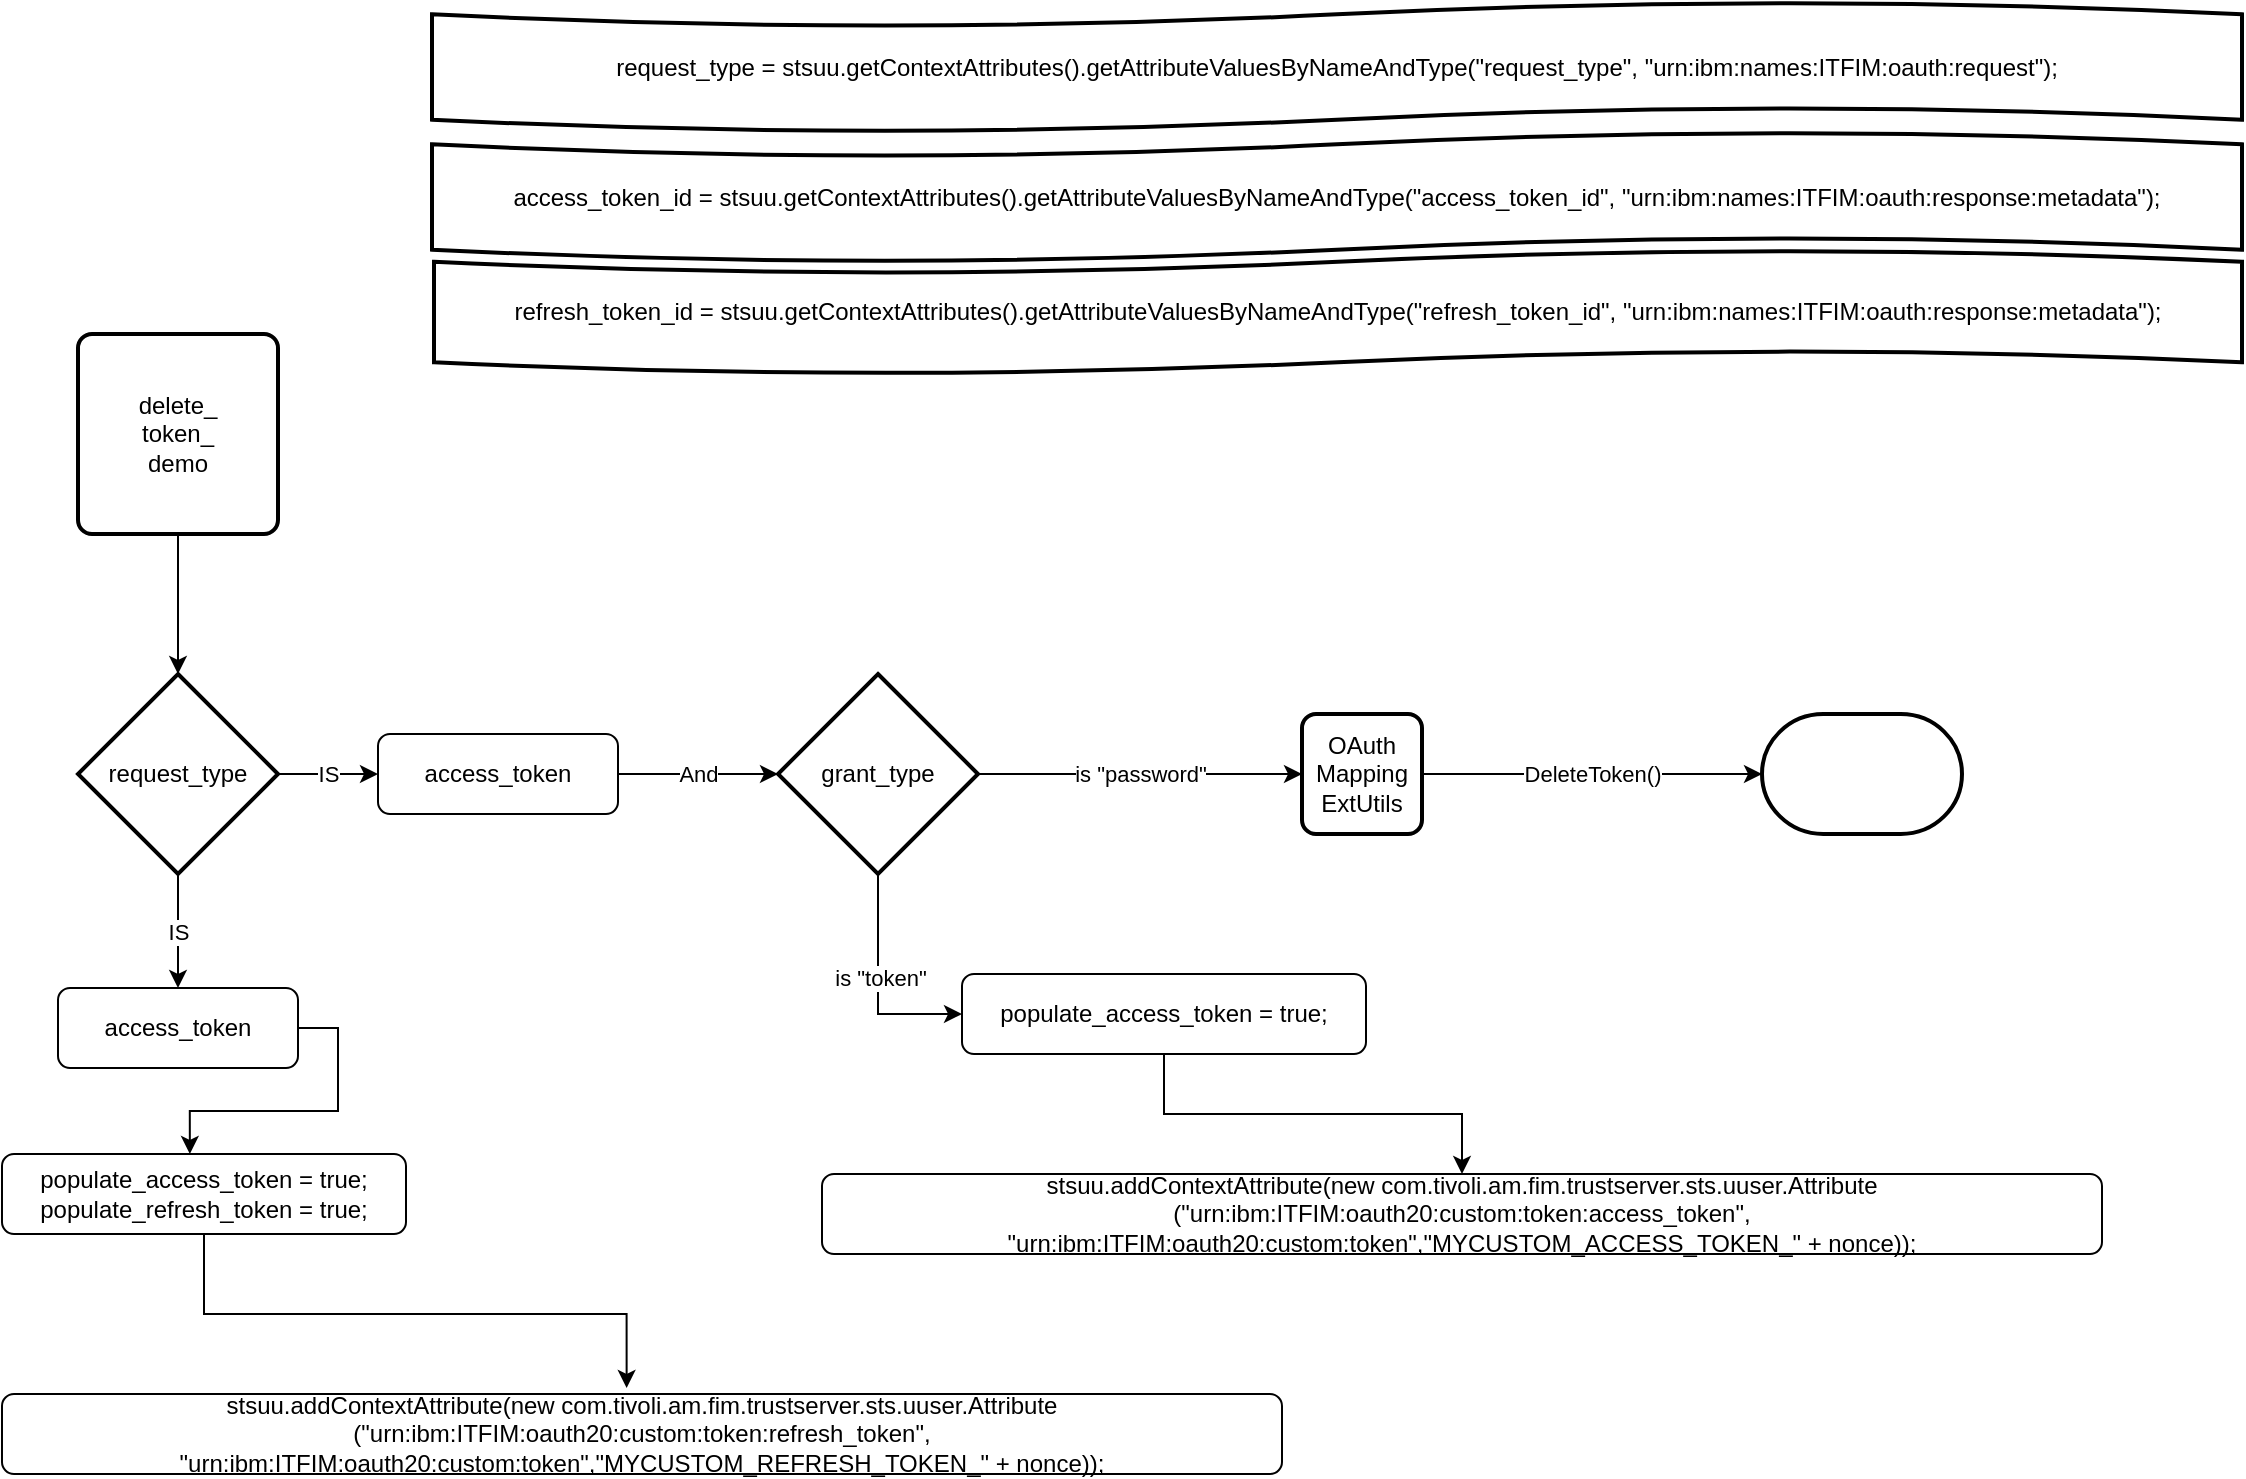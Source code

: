 <mxfile version="20.8.18" type="github">
  <diagram id="C5RBs43oDa-KdzZeNtuy" name="Page-1">
    <mxGraphModel dx="1434" dy="788" grid="1" gridSize="10" guides="1" tooltips="1" connect="1" arrows="1" fold="1" page="1" pageScale="1" pageWidth="827" pageHeight="1169" math="0" shadow="0">
      <root>
        <mxCell id="WIyWlLk6GJQsqaUBKTNV-0" />
        <mxCell id="WIyWlLk6GJQsqaUBKTNV-1" parent="WIyWlLk6GJQsqaUBKTNV-0" />
        <mxCell id="8u9az_-6E9huGCgLwTI3-13" value="IS" style="edgeStyle=orthogonalEdgeStyle;rounded=0;orthogonalLoop=1;jettySize=auto;html=1;entryX=0;entryY=0.5;entryDx=0;entryDy=0;" parent="WIyWlLk6GJQsqaUBKTNV-1" source="8u9az_-6E9huGCgLwTI3-10" target="8u9az_-6E9huGCgLwTI3-12" edge="1">
          <mxGeometry relative="1" as="geometry" />
        </mxCell>
        <mxCell id="_euS-0L5MUva1uoUSyzm-1" value="IS" style="edgeStyle=orthogonalEdgeStyle;rounded=0;orthogonalLoop=1;jettySize=auto;html=1;" parent="WIyWlLk6GJQsqaUBKTNV-1" source="8u9az_-6E9huGCgLwTI3-10" target="_euS-0L5MUva1uoUSyzm-0" edge="1">
          <mxGeometry relative="1" as="geometry" />
        </mxCell>
        <mxCell id="8u9az_-6E9huGCgLwTI3-10" value="request_type" style="strokeWidth=2;html=1;shape=mxgraph.flowchart.decision;whiteSpace=wrap;" parent="WIyWlLk6GJQsqaUBKTNV-1" vertex="1">
          <mxGeometry x="108" y="490" width="100" height="100" as="geometry" />
        </mxCell>
        <mxCell id="8u9az_-6E9huGCgLwTI3-15" value="And" style="edgeStyle=orthogonalEdgeStyle;rounded=0;orthogonalLoop=1;jettySize=auto;html=1;" parent="WIyWlLk6GJQsqaUBKTNV-1" source="8u9az_-6E9huGCgLwTI3-12" target="8u9az_-6E9huGCgLwTI3-14" edge="1">
          <mxGeometry relative="1" as="geometry" />
        </mxCell>
        <mxCell id="8u9az_-6E9huGCgLwTI3-12" value="access_token" style="rounded=1;whiteSpace=wrap;html=1;fontSize=12;glass=0;strokeWidth=1;shadow=0;" parent="WIyWlLk6GJQsqaUBKTNV-1" vertex="1">
          <mxGeometry x="258" y="520" width="120" height="40" as="geometry" />
        </mxCell>
        <mxCell id="8u9az_-6E9huGCgLwTI3-17" value="is &quot;password&quot;" style="edgeStyle=orthogonalEdgeStyle;rounded=0;orthogonalLoop=1;jettySize=auto;html=1;entryX=0;entryY=0.5;entryDx=0;entryDy=0;entryPerimeter=0;" parent="WIyWlLk6GJQsqaUBKTNV-1" source="8u9az_-6E9huGCgLwTI3-14" target="vp2WyjqZ95RvRo14lOhJ-1" edge="1">
          <mxGeometry relative="1" as="geometry">
            <Array as="points" />
            <mxPoint x="718" y="540" as="targetPoint" />
          </mxGeometry>
        </mxCell>
        <mxCell id="6J8a5stnOlsp0kq5DlnN-2" style="edgeStyle=orthogonalEdgeStyle;rounded=0;orthogonalLoop=1;jettySize=auto;html=1;entryX=0;entryY=0.5;entryDx=0;entryDy=0;" parent="WIyWlLk6GJQsqaUBKTNV-1" source="8u9az_-6E9huGCgLwTI3-14" target="6J8a5stnOlsp0kq5DlnN-1" edge="1">
          <mxGeometry relative="1" as="geometry" />
        </mxCell>
        <mxCell id="6J8a5stnOlsp0kq5DlnN-3" value="is &quot;token&quot;" style="edgeLabel;html=1;align=center;verticalAlign=middle;resizable=0;points=[];" parent="6J8a5stnOlsp0kq5DlnN-2" vertex="1" connectable="0">
          <mxGeometry x="-0.081" y="1" relative="1" as="geometry">
            <mxPoint as="offset" />
          </mxGeometry>
        </mxCell>
        <mxCell id="8u9az_-6E9huGCgLwTI3-14" value="grant_type" style="strokeWidth=2;html=1;shape=mxgraph.flowchart.decision;whiteSpace=wrap;" parent="WIyWlLk6GJQsqaUBKTNV-1" vertex="1">
          <mxGeometry x="458" y="490" width="100" height="100" as="geometry" />
        </mxCell>
        <mxCell id="6J8a5stnOlsp0kq5DlnN-0" style="edgeStyle=orthogonalEdgeStyle;rounded=0;orthogonalLoop=1;jettySize=auto;html=1;entryX=0.5;entryY=0;entryDx=0;entryDy=0;entryPerimeter=0;" parent="WIyWlLk6GJQsqaUBKTNV-1" source="FqvtAqR_Rkzib5x8kWpQ-0" target="8u9az_-6E9huGCgLwTI3-10" edge="1">
          <mxGeometry relative="1" as="geometry" />
        </mxCell>
        <mxCell id="FqvtAqR_Rkzib5x8kWpQ-0" value="delete_&lt;br&gt;token_&lt;br&gt;demo" style="rounded=1;whiteSpace=wrap;html=1;absoluteArcSize=1;arcSize=14;strokeWidth=2;" parent="WIyWlLk6GJQsqaUBKTNV-1" vertex="1">
          <mxGeometry x="108" y="320" width="100" height="100" as="geometry" />
        </mxCell>
        <mxCell id="FqvtAqR_Rkzib5x8kWpQ-18" value="access_token_id =&amp;nbsp;stsuu.getContextAttributes().getAttributeValuesByNameAndType(&quot;access_token_id&quot;, &quot;urn:ibm:names:ITFIM:oauth:response:metadata&quot;);" style="shape=tape;whiteSpace=wrap;html=1;strokeWidth=2;size=0.19" parent="WIyWlLk6GJQsqaUBKTNV-1" vertex="1">
          <mxGeometry x="285" y="219" width="905" height="65" as="geometry" />
        </mxCell>
        <mxCell id="6J8a5stnOlsp0kq5DlnN-5" style="edgeStyle=orthogonalEdgeStyle;rounded=0;orthogonalLoop=1;jettySize=auto;html=1;exitX=1;exitY=0.5;exitDx=0;exitDy=0;entryX=0.465;entryY=0;entryDx=0;entryDy=0;entryPerimeter=0;" parent="WIyWlLk6GJQsqaUBKTNV-1" source="_euS-0L5MUva1uoUSyzm-0" target="6J8a5stnOlsp0kq5DlnN-4" edge="1">
          <mxGeometry relative="1" as="geometry" />
        </mxCell>
        <mxCell id="_euS-0L5MUva1uoUSyzm-0" value="access_token" style="rounded=1;whiteSpace=wrap;html=1;fontSize=12;glass=0;strokeWidth=1;shadow=0;" parent="WIyWlLk6GJQsqaUBKTNV-1" vertex="1">
          <mxGeometry x="98" y="647" width="120" height="40" as="geometry" />
        </mxCell>
        <mxCell id="_euS-0L5MUva1uoUSyzm-6" value="refresh_token_id = stsuu.getContextAttributes().getAttributeValuesByNameAndType(&quot;refresh_token_id&quot;, &quot;urn:ibm:names:ITFIM:oauth:response:metadata&quot;);" style="shape=tape;whiteSpace=wrap;html=1;strokeWidth=2;size=0.19" parent="WIyWlLk6GJQsqaUBKTNV-1" vertex="1">
          <mxGeometry x="286" y="278" width="904" height="62" as="geometry" />
        </mxCell>
        <mxCell id="6J8a5stnOlsp0kq5DlnN-10" style="edgeStyle=orthogonalEdgeStyle;rounded=0;orthogonalLoop=1;jettySize=auto;html=1;" parent="WIyWlLk6GJQsqaUBKTNV-1" source="6J8a5stnOlsp0kq5DlnN-1" target="6J8a5stnOlsp0kq5DlnN-9" edge="1">
          <mxGeometry relative="1" as="geometry" />
        </mxCell>
        <mxCell id="6J8a5stnOlsp0kq5DlnN-1" value="populate_access_token = true;" style="rounded=1;whiteSpace=wrap;html=1;fontSize=12;glass=0;strokeWidth=1;shadow=0;" parent="WIyWlLk6GJQsqaUBKTNV-1" vertex="1">
          <mxGeometry x="550" y="640" width="202" height="40" as="geometry" />
        </mxCell>
        <mxCell id="6J8a5stnOlsp0kq5DlnN-12" style="edgeStyle=orthogonalEdgeStyle;rounded=0;orthogonalLoop=1;jettySize=auto;html=1;entryX=0.488;entryY=-0.075;entryDx=0;entryDy=0;entryPerimeter=0;" parent="WIyWlLk6GJQsqaUBKTNV-1" source="6J8a5stnOlsp0kq5DlnN-4" target="6J8a5stnOlsp0kq5DlnN-11" edge="1">
          <mxGeometry relative="1" as="geometry" />
        </mxCell>
        <mxCell id="6J8a5stnOlsp0kq5DlnN-4" value="&lt;div&gt;populate_access_token = true;&lt;/div&gt;&lt;div&gt;   populate_refresh_token = true;&lt;/div&gt;" style="rounded=1;whiteSpace=wrap;html=1;fontSize=12;glass=0;strokeWidth=1;shadow=0;" parent="WIyWlLk6GJQsqaUBKTNV-1" vertex="1">
          <mxGeometry x="70" y="730" width="202" height="40" as="geometry" />
        </mxCell>
        <mxCell id="6J8a5stnOlsp0kq5DlnN-9" value="stsuu.addContextAttribute(new com.tivoli.am.fim.trustserver.sts.uuser.Attribute&lt;br&gt;(&quot;urn:ibm:ITFIM:oauth20:custom:token:access_token&quot;,&lt;br&gt;&quot;urn:ibm:ITFIM:oauth20:custom:token&quot;,&quot;MYCUSTOM_ACCESS_TOKEN_&quot; + nonce));" style="rounded=1;whiteSpace=wrap;html=1;fontSize=12;glass=0;strokeWidth=1;shadow=0;" parent="WIyWlLk6GJQsqaUBKTNV-1" vertex="1">
          <mxGeometry x="480" y="740" width="640" height="40" as="geometry" />
        </mxCell>
        <mxCell id="6J8a5stnOlsp0kq5DlnN-11" value="stsuu.addContextAttribute(new com.tivoli.am.fim.trustserver.sts.uuser.Attribute&lt;br&gt;(&quot;urn:ibm:ITFIM:oauth20:custom:token:refresh_token&quot;,&lt;br&gt;&quot;urn:ibm:ITFIM:oauth20:custom:token&quot;,&quot;MYCUSTOM_REFRESH_TOKEN_&quot; + nonce));" style="rounded=1;whiteSpace=wrap;html=1;fontSize=12;glass=0;strokeWidth=1;shadow=0;" parent="WIyWlLk6GJQsqaUBKTNV-1" vertex="1">
          <mxGeometry x="70" y="850" width="640" height="40" as="geometry" />
        </mxCell>
        <mxCell id="vp2WyjqZ95RvRo14lOhJ-0" value="request_type =&amp;nbsp;stsuu.getContextAttributes().getAttributeValuesByNameAndType(&quot;request_type&quot;, &quot;urn:ibm:names:ITFIM:oauth:request&quot;);" style="shape=tape;whiteSpace=wrap;html=1;strokeWidth=2;size=0.19" vertex="1" parent="WIyWlLk6GJQsqaUBKTNV-1">
          <mxGeometry x="285" y="154" width="905" height="65" as="geometry" />
        </mxCell>
        <mxCell id="vp2WyjqZ95RvRo14lOhJ-2" value="DeleteToken()" style="edgeStyle=orthogonalEdgeStyle;rounded=0;orthogonalLoop=1;jettySize=auto;html=1;entryX=0;entryY=0.5;entryDx=0;entryDy=0;entryPerimeter=0;" edge="1" parent="WIyWlLk6GJQsqaUBKTNV-1" source="vp2WyjqZ95RvRo14lOhJ-1" target="vp2WyjqZ95RvRo14lOhJ-3">
          <mxGeometry relative="1" as="geometry">
            <mxPoint x="940" y="540" as="targetPoint" />
          </mxGeometry>
        </mxCell>
        <mxCell id="vp2WyjqZ95RvRo14lOhJ-1" value="OAuth&lt;br&gt;Mapping&lt;br&gt;ExtUtils" style="rounded=1;whiteSpace=wrap;html=1;absoluteArcSize=1;arcSize=14;strokeWidth=2;" vertex="1" parent="WIyWlLk6GJQsqaUBKTNV-1">
          <mxGeometry x="720" y="510" width="60" height="60" as="geometry" />
        </mxCell>
        <mxCell id="vp2WyjqZ95RvRo14lOhJ-3" value="" style="strokeWidth=2;html=1;shape=mxgraph.flowchart.terminator;whiteSpace=wrap;" vertex="1" parent="WIyWlLk6GJQsqaUBKTNV-1">
          <mxGeometry x="950" y="510" width="100" height="60" as="geometry" />
        </mxCell>
      </root>
    </mxGraphModel>
  </diagram>
</mxfile>
